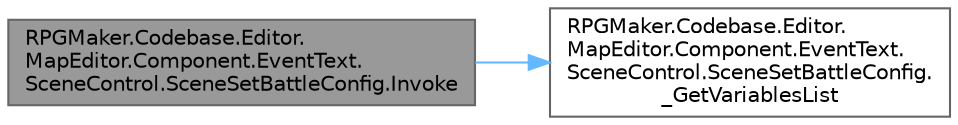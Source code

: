 digraph "RPGMaker.Codebase.Editor.MapEditor.Component.EventText.SceneControl.SceneSetBattleConfig.Invoke"
{
 // LATEX_PDF_SIZE
  bgcolor="transparent";
  edge [fontname=Helvetica,fontsize=10,labelfontname=Helvetica,labelfontsize=10];
  node [fontname=Helvetica,fontsize=10,shape=box,height=0.2,width=0.4];
  rankdir="LR";
  Node1 [id="Node000001",label="RPGMaker.Codebase.Editor.\lMapEditor.Component.EventText.\lSceneControl.SceneSetBattleConfig.Invoke",height=0.2,width=0.4,color="gray40", fillcolor="grey60", style="filled", fontcolor="black",tooltip=" "];
  Node1 -> Node2 [id="edge1_Node000001_Node000002",color="steelblue1",style="solid",tooltip=" "];
  Node2 [id="Node000002",label="RPGMaker.Codebase.Editor.\lMapEditor.Component.EventText.\lSceneControl.SceneSetBattleConfig.\l_GetVariablesList",height=0.2,width=0.4,color="grey40", fillcolor="white", style="filled",URL="$d0/d06/class_r_p_g_maker_1_1_codebase_1_1_editor_1_1_map_editor_1_1_component_1_1_event_text_1_1_scene_87ac8677364baccaad7308ab41b22bf2.html#a5df05325456c682e310997d48cfc2bb4",tooltip=" "];
}
